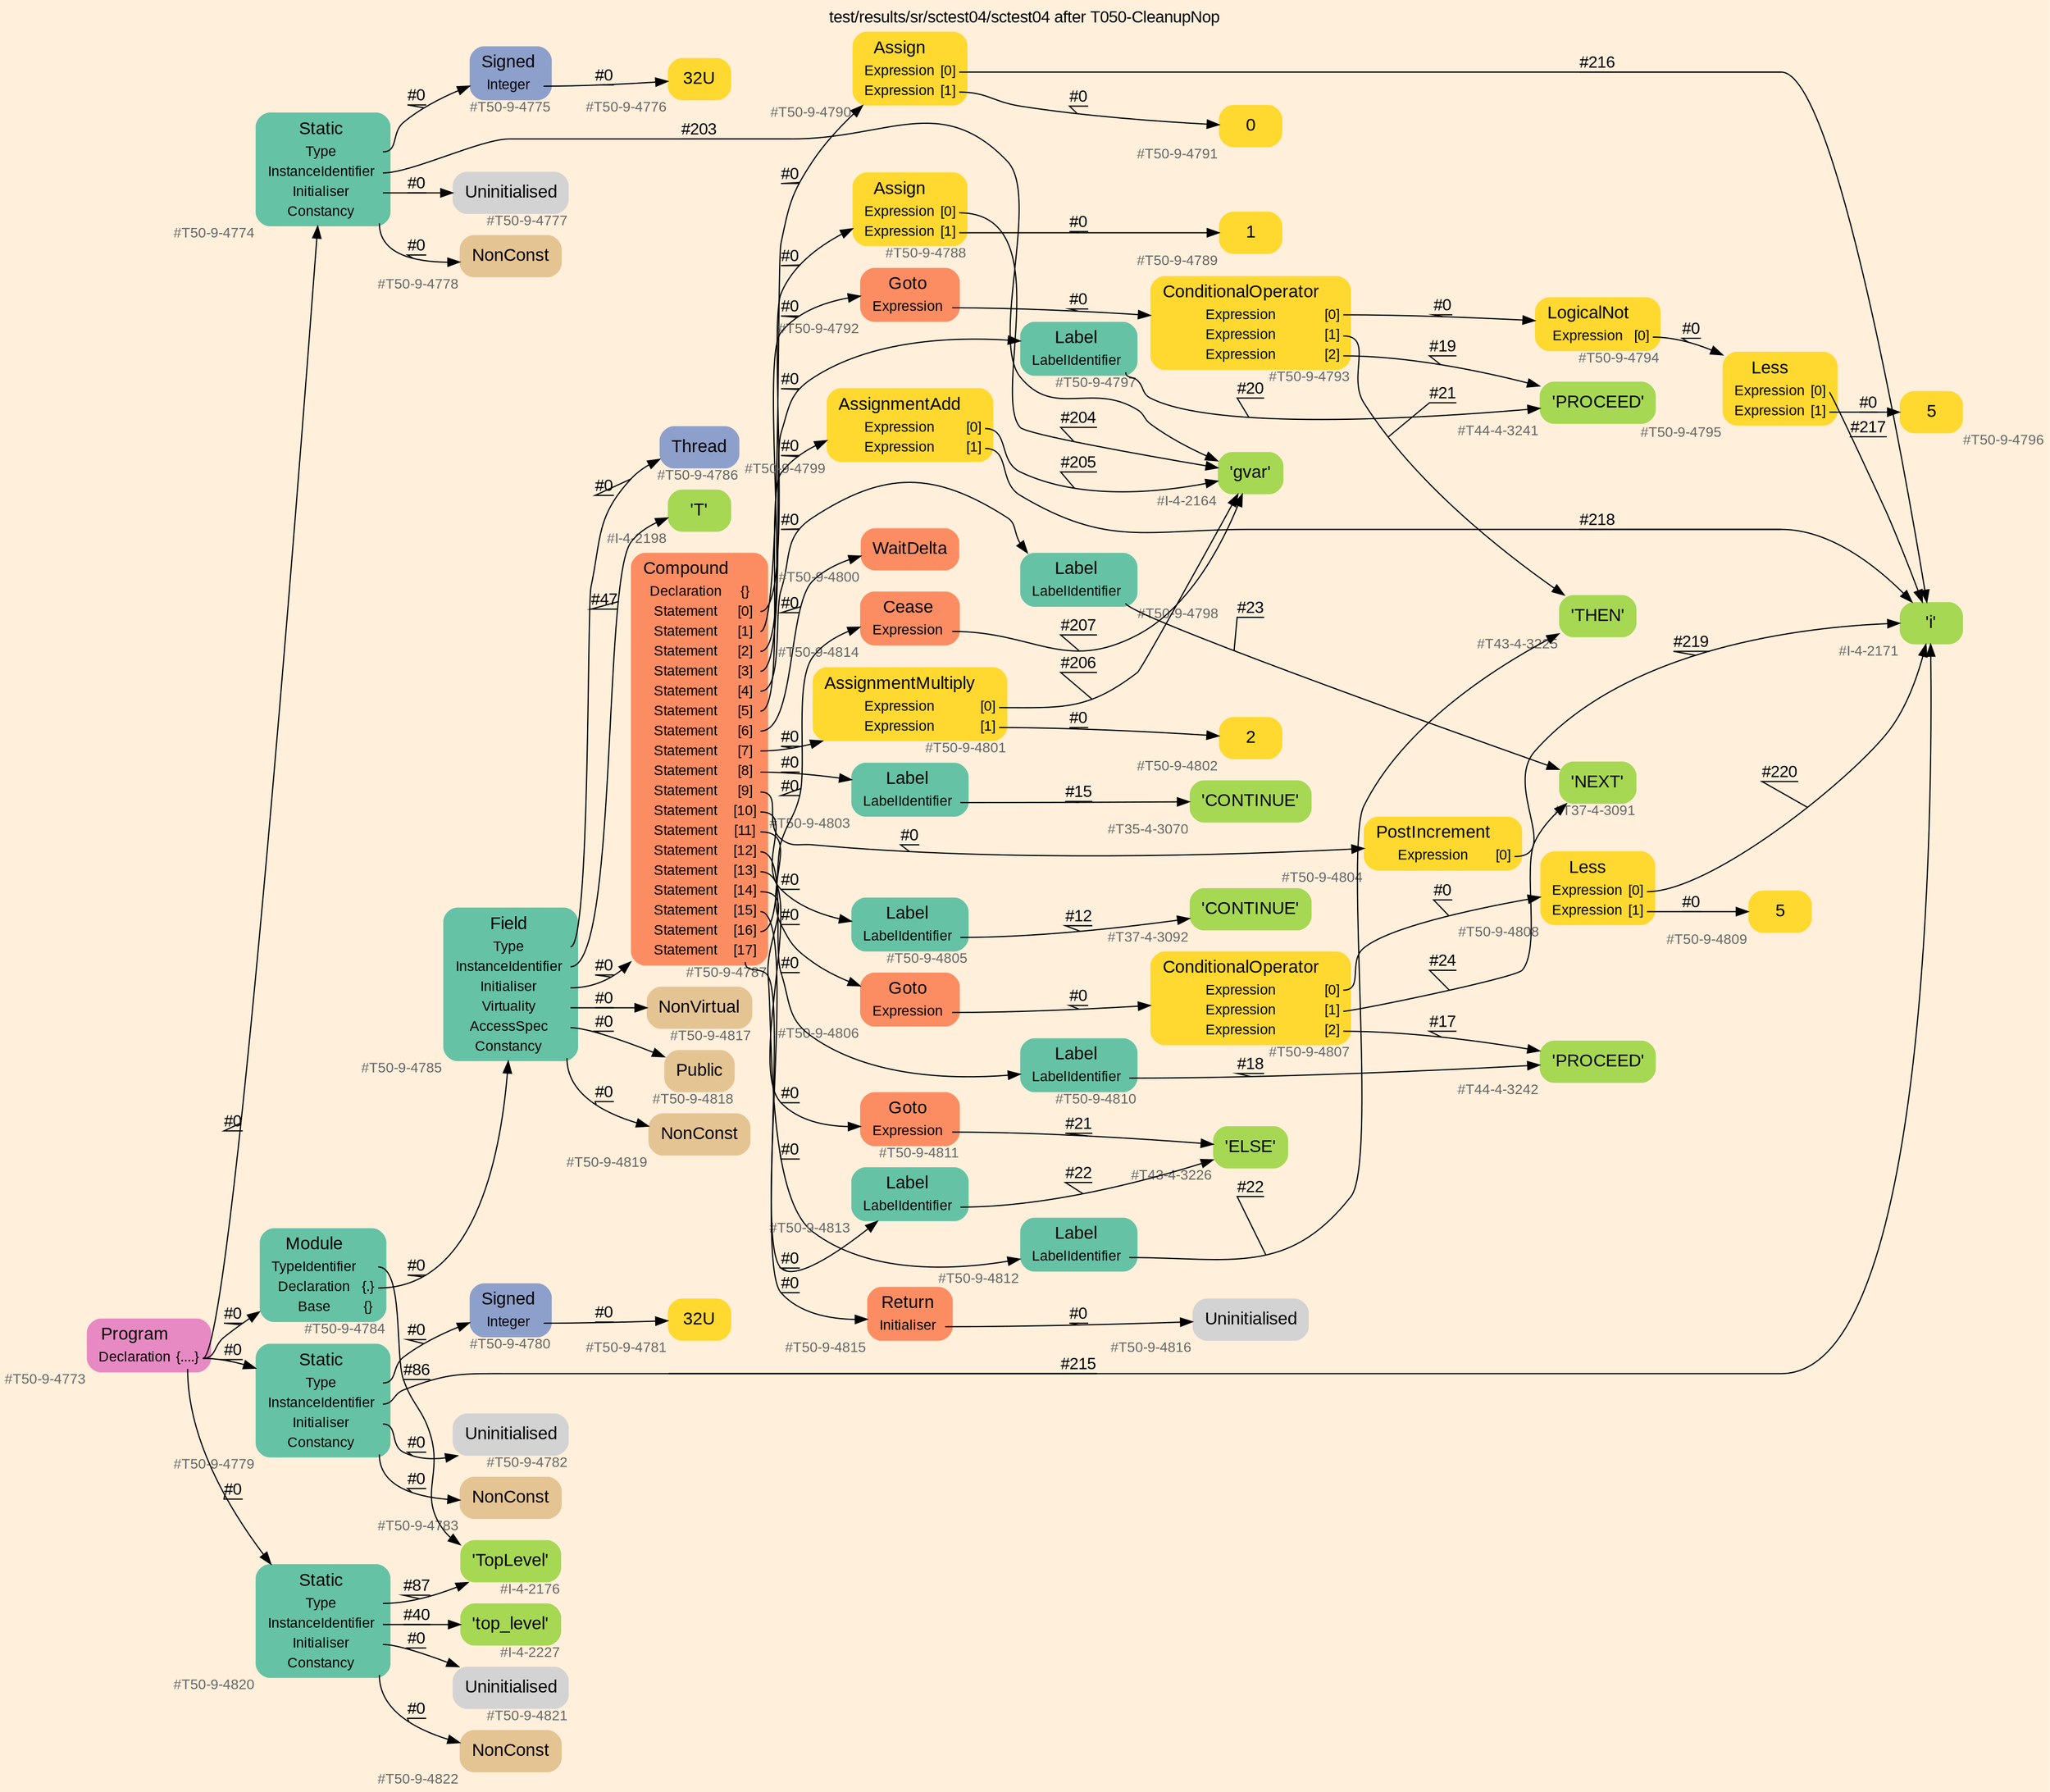 digraph "test/results/sr/sctest04/sctest04 after T050-CleanupNop" {
label = "test/results/sr/sctest04/sctest04 after T050-CleanupNop"
labelloc = t
graph [
    rankdir = "LR"
    ranksep = 0.3
    bgcolor = antiquewhite1
    color = black
    fontcolor = black
    fontname = "Arial"
];
node [
    fontname = "Arial"
];
edge [
    fontname = "Arial"
];

// -------------------- node figure --------------------
// -------- block #T50-9-4773 ----------
"#T50-9-4773" [
    fillcolor = "/set28/4"
    xlabel = "#T50-9-4773"
    fontsize = "12"
    fontcolor = grey40
    shape = "plaintext"
    label = <<TABLE BORDER="0" CELLBORDER="0" CELLSPACING="0">
     <TR><TD><FONT COLOR="black" POINT-SIZE="15">Program</FONT></TD></TR>
     <TR><TD><FONT COLOR="black" POINT-SIZE="12">Declaration</FONT></TD><TD PORT="port0"><FONT COLOR="black" POINT-SIZE="12">{....}</FONT></TD></TR>
    </TABLE>>
    style = "rounded,filled"
];

// -------- block #T50-9-4774 ----------
"#T50-9-4774" [
    fillcolor = "/set28/1"
    xlabel = "#T50-9-4774"
    fontsize = "12"
    fontcolor = grey40
    shape = "plaintext"
    label = <<TABLE BORDER="0" CELLBORDER="0" CELLSPACING="0">
     <TR><TD><FONT COLOR="black" POINT-SIZE="15">Static</FONT></TD></TR>
     <TR><TD><FONT COLOR="black" POINT-SIZE="12">Type</FONT></TD><TD PORT="port0"></TD></TR>
     <TR><TD><FONT COLOR="black" POINT-SIZE="12">InstanceIdentifier</FONT></TD><TD PORT="port1"></TD></TR>
     <TR><TD><FONT COLOR="black" POINT-SIZE="12">Initialiser</FONT></TD><TD PORT="port2"></TD></TR>
     <TR><TD><FONT COLOR="black" POINT-SIZE="12">Constancy</FONT></TD><TD PORT="port3"></TD></TR>
    </TABLE>>
    style = "rounded,filled"
];

// -------- block #T50-9-4775 ----------
"#T50-9-4775" [
    fillcolor = "/set28/3"
    xlabel = "#T50-9-4775"
    fontsize = "12"
    fontcolor = grey40
    shape = "plaintext"
    label = <<TABLE BORDER="0" CELLBORDER="0" CELLSPACING="0">
     <TR><TD><FONT COLOR="black" POINT-SIZE="15">Signed</FONT></TD></TR>
     <TR><TD><FONT COLOR="black" POINT-SIZE="12">Integer</FONT></TD><TD PORT="port0"></TD></TR>
    </TABLE>>
    style = "rounded,filled"
];

// -------- block #T50-9-4776 ----------
"#T50-9-4776" [
    fillcolor = "/set28/6"
    xlabel = "#T50-9-4776"
    fontsize = "12"
    fontcolor = grey40
    shape = "plaintext"
    label = <<TABLE BORDER="0" CELLBORDER="0" CELLSPACING="0">
     <TR><TD><FONT COLOR="black" POINT-SIZE="15">32U</FONT></TD></TR>
    </TABLE>>
    style = "rounded,filled"
];

// -------- block #I-4-2164 ----------
"#I-4-2164" [
    fillcolor = "/set28/5"
    xlabel = "#I-4-2164"
    fontsize = "12"
    fontcolor = grey40
    shape = "plaintext"
    label = <<TABLE BORDER="0" CELLBORDER="0" CELLSPACING="0">
     <TR><TD><FONT COLOR="black" POINT-SIZE="15">'gvar'</FONT></TD></TR>
    </TABLE>>
    style = "rounded,filled"
];

// -------- block #T50-9-4777 ----------
"#T50-9-4777" [
    xlabel = "#T50-9-4777"
    fontsize = "12"
    fontcolor = grey40
    shape = "plaintext"
    label = <<TABLE BORDER="0" CELLBORDER="0" CELLSPACING="0">
     <TR><TD><FONT COLOR="black" POINT-SIZE="15">Uninitialised</FONT></TD></TR>
    </TABLE>>
    style = "rounded,filled"
];

// -------- block #T50-9-4778 ----------
"#T50-9-4778" [
    fillcolor = "/set28/7"
    xlabel = "#T50-9-4778"
    fontsize = "12"
    fontcolor = grey40
    shape = "plaintext"
    label = <<TABLE BORDER="0" CELLBORDER="0" CELLSPACING="0">
     <TR><TD><FONT COLOR="black" POINT-SIZE="15">NonConst</FONT></TD></TR>
    </TABLE>>
    style = "rounded,filled"
];

// -------- block #T50-9-4779 ----------
"#T50-9-4779" [
    fillcolor = "/set28/1"
    xlabel = "#T50-9-4779"
    fontsize = "12"
    fontcolor = grey40
    shape = "plaintext"
    label = <<TABLE BORDER="0" CELLBORDER="0" CELLSPACING="0">
     <TR><TD><FONT COLOR="black" POINT-SIZE="15">Static</FONT></TD></TR>
     <TR><TD><FONT COLOR="black" POINT-SIZE="12">Type</FONT></TD><TD PORT="port0"></TD></TR>
     <TR><TD><FONT COLOR="black" POINT-SIZE="12">InstanceIdentifier</FONT></TD><TD PORT="port1"></TD></TR>
     <TR><TD><FONT COLOR="black" POINT-SIZE="12">Initialiser</FONT></TD><TD PORT="port2"></TD></TR>
     <TR><TD><FONT COLOR="black" POINT-SIZE="12">Constancy</FONT></TD><TD PORT="port3"></TD></TR>
    </TABLE>>
    style = "rounded,filled"
];

// -------- block #T50-9-4780 ----------
"#T50-9-4780" [
    fillcolor = "/set28/3"
    xlabel = "#T50-9-4780"
    fontsize = "12"
    fontcolor = grey40
    shape = "plaintext"
    label = <<TABLE BORDER="0" CELLBORDER="0" CELLSPACING="0">
     <TR><TD><FONT COLOR="black" POINT-SIZE="15">Signed</FONT></TD></TR>
     <TR><TD><FONT COLOR="black" POINT-SIZE="12">Integer</FONT></TD><TD PORT="port0"></TD></TR>
    </TABLE>>
    style = "rounded,filled"
];

// -------- block #T50-9-4781 ----------
"#T50-9-4781" [
    fillcolor = "/set28/6"
    xlabel = "#T50-9-4781"
    fontsize = "12"
    fontcolor = grey40
    shape = "plaintext"
    label = <<TABLE BORDER="0" CELLBORDER="0" CELLSPACING="0">
     <TR><TD><FONT COLOR="black" POINT-SIZE="15">32U</FONT></TD></TR>
    </TABLE>>
    style = "rounded,filled"
];

// -------- block #I-4-2171 ----------
"#I-4-2171" [
    fillcolor = "/set28/5"
    xlabel = "#I-4-2171"
    fontsize = "12"
    fontcolor = grey40
    shape = "plaintext"
    label = <<TABLE BORDER="0" CELLBORDER="0" CELLSPACING="0">
     <TR><TD><FONT COLOR="black" POINT-SIZE="15">'i'</FONT></TD></TR>
    </TABLE>>
    style = "rounded,filled"
];

// -------- block #T50-9-4782 ----------
"#T50-9-4782" [
    xlabel = "#T50-9-4782"
    fontsize = "12"
    fontcolor = grey40
    shape = "plaintext"
    label = <<TABLE BORDER="0" CELLBORDER="0" CELLSPACING="0">
     <TR><TD><FONT COLOR="black" POINT-SIZE="15">Uninitialised</FONT></TD></TR>
    </TABLE>>
    style = "rounded,filled"
];

// -------- block #T50-9-4783 ----------
"#T50-9-4783" [
    fillcolor = "/set28/7"
    xlabel = "#T50-9-4783"
    fontsize = "12"
    fontcolor = grey40
    shape = "plaintext"
    label = <<TABLE BORDER="0" CELLBORDER="0" CELLSPACING="0">
     <TR><TD><FONT COLOR="black" POINT-SIZE="15">NonConst</FONT></TD></TR>
    </TABLE>>
    style = "rounded,filled"
];

// -------- block #T50-9-4784 ----------
"#T50-9-4784" [
    fillcolor = "/set28/1"
    xlabel = "#T50-9-4784"
    fontsize = "12"
    fontcolor = grey40
    shape = "plaintext"
    label = <<TABLE BORDER="0" CELLBORDER="0" CELLSPACING="0">
     <TR><TD><FONT COLOR="black" POINT-SIZE="15">Module</FONT></TD></TR>
     <TR><TD><FONT COLOR="black" POINT-SIZE="12">TypeIdentifier</FONT></TD><TD PORT="port0"></TD></TR>
     <TR><TD><FONT COLOR="black" POINT-SIZE="12">Declaration</FONT></TD><TD PORT="port1"><FONT COLOR="black" POINT-SIZE="12">{.}</FONT></TD></TR>
     <TR><TD><FONT COLOR="black" POINT-SIZE="12">Base</FONT></TD><TD PORT="port2"><FONT COLOR="black" POINT-SIZE="12">{}</FONT></TD></TR>
    </TABLE>>
    style = "rounded,filled"
];

// -------- block #I-4-2176 ----------
"#I-4-2176" [
    fillcolor = "/set28/5"
    xlabel = "#I-4-2176"
    fontsize = "12"
    fontcolor = grey40
    shape = "plaintext"
    label = <<TABLE BORDER="0" CELLBORDER="0" CELLSPACING="0">
     <TR><TD><FONT COLOR="black" POINT-SIZE="15">'TopLevel'</FONT></TD></TR>
    </TABLE>>
    style = "rounded,filled"
];

// -------- block #T50-9-4785 ----------
"#T50-9-4785" [
    fillcolor = "/set28/1"
    xlabel = "#T50-9-4785"
    fontsize = "12"
    fontcolor = grey40
    shape = "plaintext"
    label = <<TABLE BORDER="0" CELLBORDER="0" CELLSPACING="0">
     <TR><TD><FONT COLOR="black" POINT-SIZE="15">Field</FONT></TD></TR>
     <TR><TD><FONT COLOR="black" POINT-SIZE="12">Type</FONT></TD><TD PORT="port0"></TD></TR>
     <TR><TD><FONT COLOR="black" POINT-SIZE="12">InstanceIdentifier</FONT></TD><TD PORT="port1"></TD></TR>
     <TR><TD><FONT COLOR="black" POINT-SIZE="12">Initialiser</FONT></TD><TD PORT="port2"></TD></TR>
     <TR><TD><FONT COLOR="black" POINT-SIZE="12">Virtuality</FONT></TD><TD PORT="port3"></TD></TR>
     <TR><TD><FONT COLOR="black" POINT-SIZE="12">AccessSpec</FONT></TD><TD PORT="port4"></TD></TR>
     <TR><TD><FONT COLOR="black" POINT-SIZE="12">Constancy</FONT></TD><TD PORT="port5"></TD></TR>
    </TABLE>>
    style = "rounded,filled"
];

// -------- block #T50-9-4786 ----------
"#T50-9-4786" [
    fillcolor = "/set28/3"
    xlabel = "#T50-9-4786"
    fontsize = "12"
    fontcolor = grey40
    shape = "plaintext"
    label = <<TABLE BORDER="0" CELLBORDER="0" CELLSPACING="0">
     <TR><TD><FONT COLOR="black" POINT-SIZE="15">Thread</FONT></TD></TR>
    </TABLE>>
    style = "rounded,filled"
];

// -------- block #I-4-2198 ----------
"#I-4-2198" [
    fillcolor = "/set28/5"
    xlabel = "#I-4-2198"
    fontsize = "12"
    fontcolor = grey40
    shape = "plaintext"
    label = <<TABLE BORDER="0" CELLBORDER="0" CELLSPACING="0">
     <TR><TD><FONT COLOR="black" POINT-SIZE="15">'T'</FONT></TD></TR>
    </TABLE>>
    style = "rounded,filled"
];

// -------- block #T50-9-4787 ----------
"#T50-9-4787" [
    fillcolor = "/set28/2"
    xlabel = "#T50-9-4787"
    fontsize = "12"
    fontcolor = grey40
    shape = "plaintext"
    label = <<TABLE BORDER="0" CELLBORDER="0" CELLSPACING="0">
     <TR><TD><FONT COLOR="black" POINT-SIZE="15">Compound</FONT></TD></TR>
     <TR><TD><FONT COLOR="black" POINT-SIZE="12">Declaration</FONT></TD><TD PORT="port0"><FONT COLOR="black" POINT-SIZE="12">{}</FONT></TD></TR>
     <TR><TD><FONT COLOR="black" POINT-SIZE="12">Statement</FONT></TD><TD PORT="port1"><FONT COLOR="black" POINT-SIZE="12">[0]</FONT></TD></TR>
     <TR><TD><FONT COLOR="black" POINT-SIZE="12">Statement</FONT></TD><TD PORT="port2"><FONT COLOR="black" POINT-SIZE="12">[1]</FONT></TD></TR>
     <TR><TD><FONT COLOR="black" POINT-SIZE="12">Statement</FONT></TD><TD PORT="port3"><FONT COLOR="black" POINT-SIZE="12">[2]</FONT></TD></TR>
     <TR><TD><FONT COLOR="black" POINT-SIZE="12">Statement</FONT></TD><TD PORT="port4"><FONT COLOR="black" POINT-SIZE="12">[3]</FONT></TD></TR>
     <TR><TD><FONT COLOR="black" POINT-SIZE="12">Statement</FONT></TD><TD PORT="port5"><FONT COLOR="black" POINT-SIZE="12">[4]</FONT></TD></TR>
     <TR><TD><FONT COLOR="black" POINT-SIZE="12">Statement</FONT></TD><TD PORT="port6"><FONT COLOR="black" POINT-SIZE="12">[5]</FONT></TD></TR>
     <TR><TD><FONT COLOR="black" POINT-SIZE="12">Statement</FONT></TD><TD PORT="port7"><FONT COLOR="black" POINT-SIZE="12">[6]</FONT></TD></TR>
     <TR><TD><FONT COLOR="black" POINT-SIZE="12">Statement</FONT></TD><TD PORT="port8"><FONT COLOR="black" POINT-SIZE="12">[7]</FONT></TD></TR>
     <TR><TD><FONT COLOR="black" POINT-SIZE="12">Statement</FONT></TD><TD PORT="port9"><FONT COLOR="black" POINT-SIZE="12">[8]</FONT></TD></TR>
     <TR><TD><FONT COLOR="black" POINT-SIZE="12">Statement</FONT></TD><TD PORT="port10"><FONT COLOR="black" POINT-SIZE="12">[9]</FONT></TD></TR>
     <TR><TD><FONT COLOR="black" POINT-SIZE="12">Statement</FONT></TD><TD PORT="port11"><FONT COLOR="black" POINT-SIZE="12">[10]</FONT></TD></TR>
     <TR><TD><FONT COLOR="black" POINT-SIZE="12">Statement</FONT></TD><TD PORT="port12"><FONT COLOR="black" POINT-SIZE="12">[11]</FONT></TD></TR>
     <TR><TD><FONT COLOR="black" POINT-SIZE="12">Statement</FONT></TD><TD PORT="port13"><FONT COLOR="black" POINT-SIZE="12">[12]</FONT></TD></TR>
     <TR><TD><FONT COLOR="black" POINT-SIZE="12">Statement</FONT></TD><TD PORT="port14"><FONT COLOR="black" POINT-SIZE="12">[13]</FONT></TD></TR>
     <TR><TD><FONT COLOR="black" POINT-SIZE="12">Statement</FONT></TD><TD PORT="port15"><FONT COLOR="black" POINT-SIZE="12">[14]</FONT></TD></TR>
     <TR><TD><FONT COLOR="black" POINT-SIZE="12">Statement</FONT></TD><TD PORT="port16"><FONT COLOR="black" POINT-SIZE="12">[15]</FONT></TD></TR>
     <TR><TD><FONT COLOR="black" POINT-SIZE="12">Statement</FONT></TD><TD PORT="port17"><FONT COLOR="black" POINT-SIZE="12">[16]</FONT></TD></TR>
     <TR><TD><FONT COLOR="black" POINT-SIZE="12">Statement</FONT></TD><TD PORT="port18"><FONT COLOR="black" POINT-SIZE="12">[17]</FONT></TD></TR>
    </TABLE>>
    style = "rounded,filled"
];

// -------- block #T50-9-4788 ----------
"#T50-9-4788" [
    fillcolor = "/set28/6"
    xlabel = "#T50-9-4788"
    fontsize = "12"
    fontcolor = grey40
    shape = "plaintext"
    label = <<TABLE BORDER="0" CELLBORDER="0" CELLSPACING="0">
     <TR><TD><FONT COLOR="black" POINT-SIZE="15">Assign</FONT></TD></TR>
     <TR><TD><FONT COLOR="black" POINT-SIZE="12">Expression</FONT></TD><TD PORT="port0"><FONT COLOR="black" POINT-SIZE="12">[0]</FONT></TD></TR>
     <TR><TD><FONT COLOR="black" POINT-SIZE="12">Expression</FONT></TD><TD PORT="port1"><FONT COLOR="black" POINT-SIZE="12">[1]</FONT></TD></TR>
    </TABLE>>
    style = "rounded,filled"
];

// -------- block #T50-9-4789 ----------
"#T50-9-4789" [
    fillcolor = "/set28/6"
    xlabel = "#T50-9-4789"
    fontsize = "12"
    fontcolor = grey40
    shape = "plaintext"
    label = <<TABLE BORDER="0" CELLBORDER="0" CELLSPACING="0">
     <TR><TD><FONT COLOR="black" POINT-SIZE="15">1</FONT></TD></TR>
    </TABLE>>
    style = "rounded,filled"
];

// -------- block #T50-9-4790 ----------
"#T50-9-4790" [
    fillcolor = "/set28/6"
    xlabel = "#T50-9-4790"
    fontsize = "12"
    fontcolor = grey40
    shape = "plaintext"
    label = <<TABLE BORDER="0" CELLBORDER="0" CELLSPACING="0">
     <TR><TD><FONT COLOR="black" POINT-SIZE="15">Assign</FONT></TD></TR>
     <TR><TD><FONT COLOR="black" POINT-SIZE="12">Expression</FONT></TD><TD PORT="port0"><FONT COLOR="black" POINT-SIZE="12">[0]</FONT></TD></TR>
     <TR><TD><FONT COLOR="black" POINT-SIZE="12">Expression</FONT></TD><TD PORT="port1"><FONT COLOR="black" POINT-SIZE="12">[1]</FONT></TD></TR>
    </TABLE>>
    style = "rounded,filled"
];

// -------- block #T50-9-4791 ----------
"#T50-9-4791" [
    fillcolor = "/set28/6"
    xlabel = "#T50-9-4791"
    fontsize = "12"
    fontcolor = grey40
    shape = "plaintext"
    label = <<TABLE BORDER="0" CELLBORDER="0" CELLSPACING="0">
     <TR><TD><FONT COLOR="black" POINT-SIZE="15">0</FONT></TD></TR>
    </TABLE>>
    style = "rounded,filled"
];

// -------- block #T50-9-4792 ----------
"#T50-9-4792" [
    fillcolor = "/set28/2"
    xlabel = "#T50-9-4792"
    fontsize = "12"
    fontcolor = grey40
    shape = "plaintext"
    label = <<TABLE BORDER="0" CELLBORDER="0" CELLSPACING="0">
     <TR><TD><FONT COLOR="black" POINT-SIZE="15">Goto</FONT></TD></TR>
     <TR><TD><FONT COLOR="black" POINT-SIZE="12">Expression</FONT></TD><TD PORT="port0"></TD></TR>
    </TABLE>>
    style = "rounded,filled"
];

// -------- block #T50-9-4793 ----------
"#T50-9-4793" [
    fillcolor = "/set28/6"
    xlabel = "#T50-9-4793"
    fontsize = "12"
    fontcolor = grey40
    shape = "plaintext"
    label = <<TABLE BORDER="0" CELLBORDER="0" CELLSPACING="0">
     <TR><TD><FONT COLOR="black" POINT-SIZE="15">ConditionalOperator</FONT></TD></TR>
     <TR><TD><FONT COLOR="black" POINT-SIZE="12">Expression</FONT></TD><TD PORT="port0"><FONT COLOR="black" POINT-SIZE="12">[0]</FONT></TD></TR>
     <TR><TD><FONT COLOR="black" POINT-SIZE="12">Expression</FONT></TD><TD PORT="port1"><FONT COLOR="black" POINT-SIZE="12">[1]</FONT></TD></TR>
     <TR><TD><FONT COLOR="black" POINT-SIZE="12">Expression</FONT></TD><TD PORT="port2"><FONT COLOR="black" POINT-SIZE="12">[2]</FONT></TD></TR>
    </TABLE>>
    style = "rounded,filled"
];

// -------- block #T50-9-4794 ----------
"#T50-9-4794" [
    fillcolor = "/set28/6"
    xlabel = "#T50-9-4794"
    fontsize = "12"
    fontcolor = grey40
    shape = "plaintext"
    label = <<TABLE BORDER="0" CELLBORDER="0" CELLSPACING="0">
     <TR><TD><FONT COLOR="black" POINT-SIZE="15">LogicalNot</FONT></TD></TR>
     <TR><TD><FONT COLOR="black" POINT-SIZE="12">Expression</FONT></TD><TD PORT="port0"><FONT COLOR="black" POINT-SIZE="12">[0]</FONT></TD></TR>
    </TABLE>>
    style = "rounded,filled"
];

// -------- block #T50-9-4795 ----------
"#T50-9-4795" [
    fillcolor = "/set28/6"
    xlabel = "#T50-9-4795"
    fontsize = "12"
    fontcolor = grey40
    shape = "plaintext"
    label = <<TABLE BORDER="0" CELLBORDER="0" CELLSPACING="0">
     <TR><TD><FONT COLOR="black" POINT-SIZE="15">Less</FONT></TD></TR>
     <TR><TD><FONT COLOR="black" POINT-SIZE="12">Expression</FONT></TD><TD PORT="port0"><FONT COLOR="black" POINT-SIZE="12">[0]</FONT></TD></TR>
     <TR><TD><FONT COLOR="black" POINT-SIZE="12">Expression</FONT></TD><TD PORT="port1"><FONT COLOR="black" POINT-SIZE="12">[1]</FONT></TD></TR>
    </TABLE>>
    style = "rounded,filled"
];

// -------- block #T50-9-4796 ----------
"#T50-9-4796" [
    fillcolor = "/set28/6"
    xlabel = "#T50-9-4796"
    fontsize = "12"
    fontcolor = grey40
    shape = "plaintext"
    label = <<TABLE BORDER="0" CELLBORDER="0" CELLSPACING="0">
     <TR><TD><FONT COLOR="black" POINT-SIZE="15">5</FONT></TD></TR>
    </TABLE>>
    style = "rounded,filled"
];

// -------- block #T43-4-3225 ----------
"#T43-4-3225" [
    fillcolor = "/set28/5"
    xlabel = "#T43-4-3225"
    fontsize = "12"
    fontcolor = grey40
    shape = "plaintext"
    label = <<TABLE BORDER="0" CELLBORDER="0" CELLSPACING="0">
     <TR><TD><FONT COLOR="black" POINT-SIZE="15">'THEN'</FONT></TD></TR>
    </TABLE>>
    style = "rounded,filled"
];

// -------- block #T44-4-3241 ----------
"#T44-4-3241" [
    fillcolor = "/set28/5"
    xlabel = "#T44-4-3241"
    fontsize = "12"
    fontcolor = grey40
    shape = "plaintext"
    label = <<TABLE BORDER="0" CELLBORDER="0" CELLSPACING="0">
     <TR><TD><FONT COLOR="black" POINT-SIZE="15">'PROCEED'</FONT></TD></TR>
    </TABLE>>
    style = "rounded,filled"
];

// -------- block #T50-9-4797 ----------
"#T50-9-4797" [
    fillcolor = "/set28/1"
    xlabel = "#T50-9-4797"
    fontsize = "12"
    fontcolor = grey40
    shape = "plaintext"
    label = <<TABLE BORDER="0" CELLBORDER="0" CELLSPACING="0">
     <TR><TD><FONT COLOR="black" POINT-SIZE="15">Label</FONT></TD></TR>
     <TR><TD><FONT COLOR="black" POINT-SIZE="12">LabelIdentifier</FONT></TD><TD PORT="port0"></TD></TR>
    </TABLE>>
    style = "rounded,filled"
];

// -------- block #T50-9-4798 ----------
"#T50-9-4798" [
    fillcolor = "/set28/1"
    xlabel = "#T50-9-4798"
    fontsize = "12"
    fontcolor = grey40
    shape = "plaintext"
    label = <<TABLE BORDER="0" CELLBORDER="0" CELLSPACING="0">
     <TR><TD><FONT COLOR="black" POINT-SIZE="15">Label</FONT></TD></TR>
     <TR><TD><FONT COLOR="black" POINT-SIZE="12">LabelIdentifier</FONT></TD><TD PORT="port0"></TD></TR>
    </TABLE>>
    style = "rounded,filled"
];

// -------- block #T37-4-3091 ----------
"#T37-4-3091" [
    fillcolor = "/set28/5"
    xlabel = "#T37-4-3091"
    fontsize = "12"
    fontcolor = grey40
    shape = "plaintext"
    label = <<TABLE BORDER="0" CELLBORDER="0" CELLSPACING="0">
     <TR><TD><FONT COLOR="black" POINT-SIZE="15">'NEXT'</FONT></TD></TR>
    </TABLE>>
    style = "rounded,filled"
];

// -------- block #T50-9-4799 ----------
"#T50-9-4799" [
    fillcolor = "/set28/6"
    xlabel = "#T50-9-4799"
    fontsize = "12"
    fontcolor = grey40
    shape = "plaintext"
    label = <<TABLE BORDER="0" CELLBORDER="0" CELLSPACING="0">
     <TR><TD><FONT COLOR="black" POINT-SIZE="15">AssignmentAdd</FONT></TD></TR>
     <TR><TD><FONT COLOR="black" POINT-SIZE="12">Expression</FONT></TD><TD PORT="port0"><FONT COLOR="black" POINT-SIZE="12">[0]</FONT></TD></TR>
     <TR><TD><FONT COLOR="black" POINT-SIZE="12">Expression</FONT></TD><TD PORT="port1"><FONT COLOR="black" POINT-SIZE="12">[1]</FONT></TD></TR>
    </TABLE>>
    style = "rounded,filled"
];

// -------- block #T50-9-4800 ----------
"#T50-9-4800" [
    fillcolor = "/set28/2"
    xlabel = "#T50-9-4800"
    fontsize = "12"
    fontcolor = grey40
    shape = "plaintext"
    label = <<TABLE BORDER="0" CELLBORDER="0" CELLSPACING="0">
     <TR><TD><FONT COLOR="black" POINT-SIZE="15">WaitDelta</FONT></TD></TR>
    </TABLE>>
    style = "rounded,filled"
];

// -------- block #T50-9-4801 ----------
"#T50-9-4801" [
    fillcolor = "/set28/6"
    xlabel = "#T50-9-4801"
    fontsize = "12"
    fontcolor = grey40
    shape = "plaintext"
    label = <<TABLE BORDER="0" CELLBORDER="0" CELLSPACING="0">
     <TR><TD><FONT COLOR="black" POINT-SIZE="15">AssignmentMultiply</FONT></TD></TR>
     <TR><TD><FONT COLOR="black" POINT-SIZE="12">Expression</FONT></TD><TD PORT="port0"><FONT COLOR="black" POINT-SIZE="12">[0]</FONT></TD></TR>
     <TR><TD><FONT COLOR="black" POINT-SIZE="12">Expression</FONT></TD><TD PORT="port1"><FONT COLOR="black" POINT-SIZE="12">[1]</FONT></TD></TR>
    </TABLE>>
    style = "rounded,filled"
];

// -------- block #T50-9-4802 ----------
"#T50-9-4802" [
    fillcolor = "/set28/6"
    xlabel = "#T50-9-4802"
    fontsize = "12"
    fontcolor = grey40
    shape = "plaintext"
    label = <<TABLE BORDER="0" CELLBORDER="0" CELLSPACING="0">
     <TR><TD><FONT COLOR="black" POINT-SIZE="15">2</FONT></TD></TR>
    </TABLE>>
    style = "rounded,filled"
];

// -------- block #T50-9-4803 ----------
"#T50-9-4803" [
    fillcolor = "/set28/1"
    xlabel = "#T50-9-4803"
    fontsize = "12"
    fontcolor = grey40
    shape = "plaintext"
    label = <<TABLE BORDER="0" CELLBORDER="0" CELLSPACING="0">
     <TR><TD><FONT COLOR="black" POINT-SIZE="15">Label</FONT></TD></TR>
     <TR><TD><FONT COLOR="black" POINT-SIZE="12">LabelIdentifier</FONT></TD><TD PORT="port0"></TD></TR>
    </TABLE>>
    style = "rounded,filled"
];

// -------- block #T35-4-3070 ----------
"#T35-4-3070" [
    fillcolor = "/set28/5"
    xlabel = "#T35-4-3070"
    fontsize = "12"
    fontcolor = grey40
    shape = "plaintext"
    label = <<TABLE BORDER="0" CELLBORDER="0" CELLSPACING="0">
     <TR><TD><FONT COLOR="black" POINT-SIZE="15">'CONTINUE'</FONT></TD></TR>
    </TABLE>>
    style = "rounded,filled"
];

// -------- block #T50-9-4804 ----------
"#T50-9-4804" [
    fillcolor = "/set28/6"
    xlabel = "#T50-9-4804"
    fontsize = "12"
    fontcolor = grey40
    shape = "plaintext"
    label = <<TABLE BORDER="0" CELLBORDER="0" CELLSPACING="0">
     <TR><TD><FONT COLOR="black" POINT-SIZE="15">PostIncrement</FONT></TD></TR>
     <TR><TD><FONT COLOR="black" POINT-SIZE="12">Expression</FONT></TD><TD PORT="port0"><FONT COLOR="black" POINT-SIZE="12">[0]</FONT></TD></TR>
    </TABLE>>
    style = "rounded,filled"
];

// -------- block #T50-9-4805 ----------
"#T50-9-4805" [
    fillcolor = "/set28/1"
    xlabel = "#T50-9-4805"
    fontsize = "12"
    fontcolor = grey40
    shape = "plaintext"
    label = <<TABLE BORDER="0" CELLBORDER="0" CELLSPACING="0">
     <TR><TD><FONT COLOR="black" POINT-SIZE="15">Label</FONT></TD></TR>
     <TR><TD><FONT COLOR="black" POINT-SIZE="12">LabelIdentifier</FONT></TD><TD PORT="port0"></TD></TR>
    </TABLE>>
    style = "rounded,filled"
];

// -------- block #T37-4-3092 ----------
"#T37-4-3092" [
    fillcolor = "/set28/5"
    xlabel = "#T37-4-3092"
    fontsize = "12"
    fontcolor = grey40
    shape = "plaintext"
    label = <<TABLE BORDER="0" CELLBORDER="0" CELLSPACING="0">
     <TR><TD><FONT COLOR="black" POINT-SIZE="15">'CONTINUE'</FONT></TD></TR>
    </TABLE>>
    style = "rounded,filled"
];

// -------- block #T50-9-4806 ----------
"#T50-9-4806" [
    fillcolor = "/set28/2"
    xlabel = "#T50-9-4806"
    fontsize = "12"
    fontcolor = grey40
    shape = "plaintext"
    label = <<TABLE BORDER="0" CELLBORDER="0" CELLSPACING="0">
     <TR><TD><FONT COLOR="black" POINT-SIZE="15">Goto</FONT></TD></TR>
     <TR><TD><FONT COLOR="black" POINT-SIZE="12">Expression</FONT></TD><TD PORT="port0"></TD></TR>
    </TABLE>>
    style = "rounded,filled"
];

// -------- block #T50-9-4807 ----------
"#T50-9-4807" [
    fillcolor = "/set28/6"
    xlabel = "#T50-9-4807"
    fontsize = "12"
    fontcolor = grey40
    shape = "plaintext"
    label = <<TABLE BORDER="0" CELLBORDER="0" CELLSPACING="0">
     <TR><TD><FONT COLOR="black" POINT-SIZE="15">ConditionalOperator</FONT></TD></TR>
     <TR><TD><FONT COLOR="black" POINT-SIZE="12">Expression</FONT></TD><TD PORT="port0"><FONT COLOR="black" POINT-SIZE="12">[0]</FONT></TD></TR>
     <TR><TD><FONT COLOR="black" POINT-SIZE="12">Expression</FONT></TD><TD PORT="port1"><FONT COLOR="black" POINT-SIZE="12">[1]</FONT></TD></TR>
     <TR><TD><FONT COLOR="black" POINT-SIZE="12">Expression</FONT></TD><TD PORT="port2"><FONT COLOR="black" POINT-SIZE="12">[2]</FONT></TD></TR>
    </TABLE>>
    style = "rounded,filled"
];

// -------- block #T50-9-4808 ----------
"#T50-9-4808" [
    fillcolor = "/set28/6"
    xlabel = "#T50-9-4808"
    fontsize = "12"
    fontcolor = grey40
    shape = "plaintext"
    label = <<TABLE BORDER="0" CELLBORDER="0" CELLSPACING="0">
     <TR><TD><FONT COLOR="black" POINT-SIZE="15">Less</FONT></TD></TR>
     <TR><TD><FONT COLOR="black" POINT-SIZE="12">Expression</FONT></TD><TD PORT="port0"><FONT COLOR="black" POINT-SIZE="12">[0]</FONT></TD></TR>
     <TR><TD><FONT COLOR="black" POINT-SIZE="12">Expression</FONT></TD><TD PORT="port1"><FONT COLOR="black" POINT-SIZE="12">[1]</FONT></TD></TR>
    </TABLE>>
    style = "rounded,filled"
];

// -------- block #T50-9-4809 ----------
"#T50-9-4809" [
    fillcolor = "/set28/6"
    xlabel = "#T50-9-4809"
    fontsize = "12"
    fontcolor = grey40
    shape = "plaintext"
    label = <<TABLE BORDER="0" CELLBORDER="0" CELLSPACING="0">
     <TR><TD><FONT COLOR="black" POINT-SIZE="15">5</FONT></TD></TR>
    </TABLE>>
    style = "rounded,filled"
];

// -------- block #T44-4-3242 ----------
"#T44-4-3242" [
    fillcolor = "/set28/5"
    xlabel = "#T44-4-3242"
    fontsize = "12"
    fontcolor = grey40
    shape = "plaintext"
    label = <<TABLE BORDER="0" CELLBORDER="0" CELLSPACING="0">
     <TR><TD><FONT COLOR="black" POINT-SIZE="15">'PROCEED'</FONT></TD></TR>
    </TABLE>>
    style = "rounded,filled"
];

// -------- block #T50-9-4810 ----------
"#T50-9-4810" [
    fillcolor = "/set28/1"
    xlabel = "#T50-9-4810"
    fontsize = "12"
    fontcolor = grey40
    shape = "plaintext"
    label = <<TABLE BORDER="0" CELLBORDER="0" CELLSPACING="0">
     <TR><TD><FONT COLOR="black" POINT-SIZE="15">Label</FONT></TD></TR>
     <TR><TD><FONT COLOR="black" POINT-SIZE="12">LabelIdentifier</FONT></TD><TD PORT="port0"></TD></TR>
    </TABLE>>
    style = "rounded,filled"
];

// -------- block #T50-9-4811 ----------
"#T50-9-4811" [
    fillcolor = "/set28/2"
    xlabel = "#T50-9-4811"
    fontsize = "12"
    fontcolor = grey40
    shape = "plaintext"
    label = <<TABLE BORDER="0" CELLBORDER="0" CELLSPACING="0">
     <TR><TD><FONT COLOR="black" POINT-SIZE="15">Goto</FONT></TD></TR>
     <TR><TD><FONT COLOR="black" POINT-SIZE="12">Expression</FONT></TD><TD PORT="port0"></TD></TR>
    </TABLE>>
    style = "rounded,filled"
];

// -------- block #T43-4-3226 ----------
"#T43-4-3226" [
    fillcolor = "/set28/5"
    xlabel = "#T43-4-3226"
    fontsize = "12"
    fontcolor = grey40
    shape = "plaintext"
    label = <<TABLE BORDER="0" CELLBORDER="0" CELLSPACING="0">
     <TR><TD><FONT COLOR="black" POINT-SIZE="15">'ELSE'</FONT></TD></TR>
    </TABLE>>
    style = "rounded,filled"
];

// -------- block #T50-9-4812 ----------
"#T50-9-4812" [
    fillcolor = "/set28/1"
    xlabel = "#T50-9-4812"
    fontsize = "12"
    fontcolor = grey40
    shape = "plaintext"
    label = <<TABLE BORDER="0" CELLBORDER="0" CELLSPACING="0">
     <TR><TD><FONT COLOR="black" POINT-SIZE="15">Label</FONT></TD></TR>
     <TR><TD><FONT COLOR="black" POINT-SIZE="12">LabelIdentifier</FONT></TD><TD PORT="port0"></TD></TR>
    </TABLE>>
    style = "rounded,filled"
];

// -------- block #T50-9-4813 ----------
"#T50-9-4813" [
    fillcolor = "/set28/1"
    xlabel = "#T50-9-4813"
    fontsize = "12"
    fontcolor = grey40
    shape = "plaintext"
    label = <<TABLE BORDER="0" CELLBORDER="0" CELLSPACING="0">
     <TR><TD><FONT COLOR="black" POINT-SIZE="15">Label</FONT></TD></TR>
     <TR><TD><FONT COLOR="black" POINT-SIZE="12">LabelIdentifier</FONT></TD><TD PORT="port0"></TD></TR>
    </TABLE>>
    style = "rounded,filled"
];

// -------- block #T50-9-4814 ----------
"#T50-9-4814" [
    fillcolor = "/set28/2"
    xlabel = "#T50-9-4814"
    fontsize = "12"
    fontcolor = grey40
    shape = "plaintext"
    label = <<TABLE BORDER="0" CELLBORDER="0" CELLSPACING="0">
     <TR><TD><FONT COLOR="black" POINT-SIZE="15">Cease</FONT></TD></TR>
     <TR><TD><FONT COLOR="black" POINT-SIZE="12">Expression</FONT></TD><TD PORT="port0"></TD></TR>
    </TABLE>>
    style = "rounded,filled"
];

// -------- block #T50-9-4815 ----------
"#T50-9-4815" [
    fillcolor = "/set28/2"
    xlabel = "#T50-9-4815"
    fontsize = "12"
    fontcolor = grey40
    shape = "plaintext"
    label = <<TABLE BORDER="0" CELLBORDER="0" CELLSPACING="0">
     <TR><TD><FONT COLOR="black" POINT-SIZE="15">Return</FONT></TD></TR>
     <TR><TD><FONT COLOR="black" POINT-SIZE="12">Initialiser</FONT></TD><TD PORT="port0"></TD></TR>
    </TABLE>>
    style = "rounded,filled"
];

// -------- block #T50-9-4816 ----------
"#T50-9-4816" [
    xlabel = "#T50-9-4816"
    fontsize = "12"
    fontcolor = grey40
    shape = "plaintext"
    label = <<TABLE BORDER="0" CELLBORDER="0" CELLSPACING="0">
     <TR><TD><FONT COLOR="black" POINT-SIZE="15">Uninitialised</FONT></TD></TR>
    </TABLE>>
    style = "rounded,filled"
];

// -------- block #T50-9-4817 ----------
"#T50-9-4817" [
    fillcolor = "/set28/7"
    xlabel = "#T50-9-4817"
    fontsize = "12"
    fontcolor = grey40
    shape = "plaintext"
    label = <<TABLE BORDER="0" CELLBORDER="0" CELLSPACING="0">
     <TR><TD><FONT COLOR="black" POINT-SIZE="15">NonVirtual</FONT></TD></TR>
    </TABLE>>
    style = "rounded,filled"
];

// -------- block #T50-9-4818 ----------
"#T50-9-4818" [
    fillcolor = "/set28/7"
    xlabel = "#T50-9-4818"
    fontsize = "12"
    fontcolor = grey40
    shape = "plaintext"
    label = <<TABLE BORDER="0" CELLBORDER="0" CELLSPACING="0">
     <TR><TD><FONT COLOR="black" POINT-SIZE="15">Public</FONT></TD></TR>
    </TABLE>>
    style = "rounded,filled"
];

// -------- block #T50-9-4819 ----------
"#T50-9-4819" [
    fillcolor = "/set28/7"
    xlabel = "#T50-9-4819"
    fontsize = "12"
    fontcolor = grey40
    shape = "plaintext"
    label = <<TABLE BORDER="0" CELLBORDER="0" CELLSPACING="0">
     <TR><TD><FONT COLOR="black" POINT-SIZE="15">NonConst</FONT></TD></TR>
    </TABLE>>
    style = "rounded,filled"
];

// -------- block #T50-9-4820 ----------
"#T50-9-4820" [
    fillcolor = "/set28/1"
    xlabel = "#T50-9-4820"
    fontsize = "12"
    fontcolor = grey40
    shape = "plaintext"
    label = <<TABLE BORDER="0" CELLBORDER="0" CELLSPACING="0">
     <TR><TD><FONT COLOR="black" POINT-SIZE="15">Static</FONT></TD></TR>
     <TR><TD><FONT COLOR="black" POINT-SIZE="12">Type</FONT></TD><TD PORT="port0"></TD></TR>
     <TR><TD><FONT COLOR="black" POINT-SIZE="12">InstanceIdentifier</FONT></TD><TD PORT="port1"></TD></TR>
     <TR><TD><FONT COLOR="black" POINT-SIZE="12">Initialiser</FONT></TD><TD PORT="port2"></TD></TR>
     <TR><TD><FONT COLOR="black" POINT-SIZE="12">Constancy</FONT></TD><TD PORT="port3"></TD></TR>
    </TABLE>>
    style = "rounded,filled"
];

// -------- block #I-4-2227 ----------
"#I-4-2227" [
    fillcolor = "/set28/5"
    xlabel = "#I-4-2227"
    fontsize = "12"
    fontcolor = grey40
    shape = "plaintext"
    label = <<TABLE BORDER="0" CELLBORDER="0" CELLSPACING="0">
     <TR><TD><FONT COLOR="black" POINT-SIZE="15">'top_level'</FONT></TD></TR>
    </TABLE>>
    style = "rounded,filled"
];

// -------- block #T50-9-4821 ----------
"#T50-9-4821" [
    xlabel = "#T50-9-4821"
    fontsize = "12"
    fontcolor = grey40
    shape = "plaintext"
    label = <<TABLE BORDER="0" CELLBORDER="0" CELLSPACING="0">
     <TR><TD><FONT COLOR="black" POINT-SIZE="15">Uninitialised</FONT></TD></TR>
    </TABLE>>
    style = "rounded,filled"
];

// -------- block #T50-9-4822 ----------
"#T50-9-4822" [
    fillcolor = "/set28/7"
    xlabel = "#T50-9-4822"
    fontsize = "12"
    fontcolor = grey40
    shape = "plaintext"
    label = <<TABLE BORDER="0" CELLBORDER="0" CELLSPACING="0">
     <TR><TD><FONT COLOR="black" POINT-SIZE="15">NonConst</FONT></TD></TR>
    </TABLE>>
    style = "rounded,filled"
];

"#T50-9-4773":port0 -> "#T50-9-4774" [
    label = "#0"
    decorate = true
    color = black
    fontcolor = black
];

"#T50-9-4773":port0 -> "#T50-9-4779" [
    label = "#0"
    decorate = true
    color = black
    fontcolor = black
];

"#T50-9-4773":port0 -> "#T50-9-4784" [
    label = "#0"
    decorate = true
    color = black
    fontcolor = black
];

"#T50-9-4773":port0 -> "#T50-9-4820" [
    label = "#0"
    decorate = true
    color = black
    fontcolor = black
];

"#T50-9-4774":port0 -> "#T50-9-4775" [
    label = "#0"
    decorate = true
    color = black
    fontcolor = black
];

"#T50-9-4774":port1 -> "#I-4-2164" [
    label = "#203"
    decorate = true
    color = black
    fontcolor = black
];

"#T50-9-4774":port2 -> "#T50-9-4777" [
    label = "#0"
    decorate = true
    color = black
    fontcolor = black
];

"#T50-9-4774":port3 -> "#T50-9-4778" [
    label = "#0"
    decorate = true
    color = black
    fontcolor = black
];

"#T50-9-4775":port0 -> "#T50-9-4776" [
    label = "#0"
    decorate = true
    color = black
    fontcolor = black
];

"#T50-9-4779":port0 -> "#T50-9-4780" [
    label = "#0"
    decorate = true
    color = black
    fontcolor = black
];

"#T50-9-4779":port1 -> "#I-4-2171" [
    label = "#215"
    decorate = true
    color = black
    fontcolor = black
];

"#T50-9-4779":port2 -> "#T50-9-4782" [
    label = "#0"
    decorate = true
    color = black
    fontcolor = black
];

"#T50-9-4779":port3 -> "#T50-9-4783" [
    label = "#0"
    decorate = true
    color = black
    fontcolor = black
];

"#T50-9-4780":port0 -> "#T50-9-4781" [
    label = "#0"
    decorate = true
    color = black
    fontcolor = black
];

"#T50-9-4784":port0 -> "#I-4-2176" [
    label = "#86"
    decorate = true
    color = black
    fontcolor = black
];

"#T50-9-4784":port1 -> "#T50-9-4785" [
    label = "#0"
    decorate = true
    color = black
    fontcolor = black
];

"#T50-9-4785":port0 -> "#T50-9-4786" [
    label = "#0"
    decorate = true
    color = black
    fontcolor = black
];

"#T50-9-4785":port1 -> "#I-4-2198" [
    label = "#47"
    decorate = true
    color = black
    fontcolor = black
];

"#T50-9-4785":port2 -> "#T50-9-4787" [
    label = "#0"
    decorate = true
    color = black
    fontcolor = black
];

"#T50-9-4785":port3 -> "#T50-9-4817" [
    label = "#0"
    decorate = true
    color = black
    fontcolor = black
];

"#T50-9-4785":port4 -> "#T50-9-4818" [
    label = "#0"
    decorate = true
    color = black
    fontcolor = black
];

"#T50-9-4785":port5 -> "#T50-9-4819" [
    label = "#0"
    decorate = true
    color = black
    fontcolor = black
];

"#T50-9-4787":port1 -> "#T50-9-4788" [
    label = "#0"
    decorate = true
    color = black
    fontcolor = black
];

"#T50-9-4787":port2 -> "#T50-9-4790" [
    label = "#0"
    decorate = true
    color = black
    fontcolor = black
];

"#T50-9-4787":port3 -> "#T50-9-4792" [
    label = "#0"
    decorate = true
    color = black
    fontcolor = black
];

"#T50-9-4787":port4 -> "#T50-9-4797" [
    label = "#0"
    decorate = true
    color = black
    fontcolor = black
];

"#T50-9-4787":port5 -> "#T50-9-4798" [
    label = "#0"
    decorate = true
    color = black
    fontcolor = black
];

"#T50-9-4787":port6 -> "#T50-9-4799" [
    label = "#0"
    decorate = true
    color = black
    fontcolor = black
];

"#T50-9-4787":port7 -> "#T50-9-4800" [
    label = "#0"
    decorate = true
    color = black
    fontcolor = black
];

"#T50-9-4787":port8 -> "#T50-9-4801" [
    label = "#0"
    decorate = true
    color = black
    fontcolor = black
];

"#T50-9-4787":port9 -> "#T50-9-4803" [
    label = "#0"
    decorate = true
    color = black
    fontcolor = black
];

"#T50-9-4787":port10 -> "#T50-9-4804" [
    label = "#0"
    decorate = true
    color = black
    fontcolor = black
];

"#T50-9-4787":port11 -> "#T50-9-4805" [
    label = "#0"
    decorate = true
    color = black
    fontcolor = black
];

"#T50-9-4787":port12 -> "#T50-9-4806" [
    label = "#0"
    decorate = true
    color = black
    fontcolor = black
];

"#T50-9-4787":port13 -> "#T50-9-4810" [
    label = "#0"
    decorate = true
    color = black
    fontcolor = black
];

"#T50-9-4787":port14 -> "#T50-9-4811" [
    label = "#0"
    decorate = true
    color = black
    fontcolor = black
];

"#T50-9-4787":port15 -> "#T50-9-4812" [
    label = "#0"
    decorate = true
    color = black
    fontcolor = black
];

"#T50-9-4787":port16 -> "#T50-9-4813" [
    label = "#0"
    decorate = true
    color = black
    fontcolor = black
];

"#T50-9-4787":port17 -> "#T50-9-4814" [
    label = "#0"
    decorate = true
    color = black
    fontcolor = black
];

"#T50-9-4787":port18 -> "#T50-9-4815" [
    label = "#0"
    decorate = true
    color = black
    fontcolor = black
];

"#T50-9-4788":port0 -> "#I-4-2164" [
    label = "#204"
    decorate = true
    color = black
    fontcolor = black
];

"#T50-9-4788":port1 -> "#T50-9-4789" [
    label = "#0"
    decorate = true
    color = black
    fontcolor = black
];

"#T50-9-4790":port0 -> "#I-4-2171" [
    label = "#216"
    decorate = true
    color = black
    fontcolor = black
];

"#T50-9-4790":port1 -> "#T50-9-4791" [
    label = "#0"
    decorate = true
    color = black
    fontcolor = black
];

"#T50-9-4792":port0 -> "#T50-9-4793" [
    label = "#0"
    decorate = true
    color = black
    fontcolor = black
];

"#T50-9-4793":port0 -> "#T50-9-4794" [
    label = "#0"
    decorate = true
    color = black
    fontcolor = black
];

"#T50-9-4793":port1 -> "#T43-4-3225" [
    label = "#21"
    decorate = true
    color = black
    fontcolor = black
];

"#T50-9-4793":port2 -> "#T44-4-3241" [
    label = "#19"
    decorate = true
    color = black
    fontcolor = black
];

"#T50-9-4794":port0 -> "#T50-9-4795" [
    label = "#0"
    decorate = true
    color = black
    fontcolor = black
];

"#T50-9-4795":port0 -> "#I-4-2171" [
    label = "#217"
    decorate = true
    color = black
    fontcolor = black
];

"#T50-9-4795":port1 -> "#T50-9-4796" [
    label = "#0"
    decorate = true
    color = black
    fontcolor = black
];

"#T50-9-4797":port0 -> "#T44-4-3241" [
    label = "#20"
    decorate = true
    color = black
    fontcolor = black
];

"#T50-9-4798":port0 -> "#T37-4-3091" [
    label = "#23"
    decorate = true
    color = black
    fontcolor = black
];

"#T50-9-4799":port0 -> "#I-4-2164" [
    label = "#205"
    decorate = true
    color = black
    fontcolor = black
];

"#T50-9-4799":port1 -> "#I-4-2171" [
    label = "#218"
    decorate = true
    color = black
    fontcolor = black
];

"#T50-9-4801":port0 -> "#I-4-2164" [
    label = "#206"
    decorate = true
    color = black
    fontcolor = black
];

"#T50-9-4801":port1 -> "#T50-9-4802" [
    label = "#0"
    decorate = true
    color = black
    fontcolor = black
];

"#T50-9-4803":port0 -> "#T35-4-3070" [
    label = "#15"
    decorate = true
    color = black
    fontcolor = black
];

"#T50-9-4804":port0 -> "#I-4-2171" [
    label = "#219"
    decorate = true
    color = black
    fontcolor = black
];

"#T50-9-4805":port0 -> "#T37-4-3092" [
    label = "#12"
    decorate = true
    color = black
    fontcolor = black
];

"#T50-9-4806":port0 -> "#T50-9-4807" [
    label = "#0"
    decorate = true
    color = black
    fontcolor = black
];

"#T50-9-4807":port0 -> "#T50-9-4808" [
    label = "#0"
    decorate = true
    color = black
    fontcolor = black
];

"#T50-9-4807":port1 -> "#T37-4-3091" [
    label = "#24"
    decorate = true
    color = black
    fontcolor = black
];

"#T50-9-4807":port2 -> "#T44-4-3242" [
    label = "#17"
    decorate = true
    color = black
    fontcolor = black
];

"#T50-9-4808":port0 -> "#I-4-2171" [
    label = "#220"
    decorate = true
    color = black
    fontcolor = black
];

"#T50-9-4808":port1 -> "#T50-9-4809" [
    label = "#0"
    decorate = true
    color = black
    fontcolor = black
];

"#T50-9-4810":port0 -> "#T44-4-3242" [
    label = "#18"
    decorate = true
    color = black
    fontcolor = black
];

"#T50-9-4811":port0 -> "#T43-4-3226" [
    label = "#21"
    decorate = true
    color = black
    fontcolor = black
];

"#T50-9-4812":port0 -> "#T43-4-3225" [
    label = "#22"
    decorate = true
    color = black
    fontcolor = black
];

"#T50-9-4813":port0 -> "#T43-4-3226" [
    label = "#22"
    decorate = true
    color = black
    fontcolor = black
];

"#T50-9-4814":port0 -> "#I-4-2164" [
    label = "#207"
    decorate = true
    color = black
    fontcolor = black
];

"#T50-9-4815":port0 -> "#T50-9-4816" [
    label = "#0"
    decorate = true
    color = black
    fontcolor = black
];

"#T50-9-4820":port0 -> "#I-4-2176" [
    label = "#87"
    decorate = true
    color = black
    fontcolor = black
];

"#T50-9-4820":port1 -> "#I-4-2227" [
    label = "#40"
    decorate = true
    color = black
    fontcolor = black
];

"#T50-9-4820":port2 -> "#T50-9-4821" [
    label = "#0"
    decorate = true
    color = black
    fontcolor = black
];

"#T50-9-4820":port3 -> "#T50-9-4822" [
    label = "#0"
    decorate = true
    color = black
    fontcolor = black
];


}
